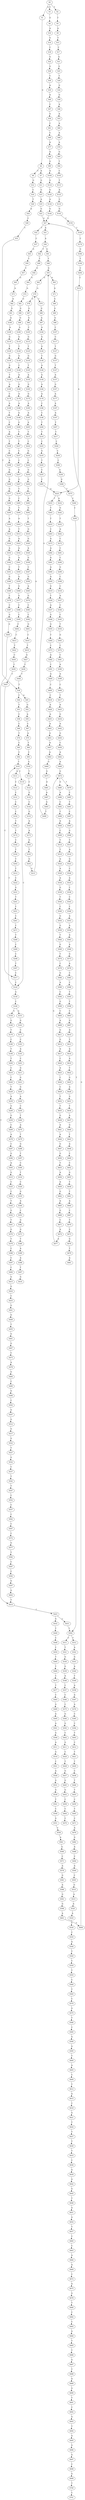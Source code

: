 strict digraph  {
	S0 -> S1 [ label = A ];
	S0 -> S2 [ label = T ];
	S0 -> S3 [ label = C ];
	S1 -> S4 [ label = G ];
	S2 -> S5 [ label = T ];
	S3 -> S6 [ label = G ];
	S4 -> S7 [ label = A ];
	S4 -> S8 [ label = C ];
	S5 -> S9 [ label = A ];
	S6 -> S10 [ label = A ];
	S7 -> S11 [ label = G ];
	S8 -> S12 [ label = G ];
	S9 -> S13 [ label = T ];
	S10 -> S14 [ label = G ];
	S11 -> S15 [ label = G ];
	S12 -> S16 [ label = C ];
	S13 -> S17 [ label = C ];
	S14 -> S18 [ label = C ];
	S15 -> S19 [ label = A ];
	S16 -> S20 [ label = T ];
	S17 -> S21 [ label = A ];
	S18 -> S22 [ label = G ];
	S19 -> S23 [ label = G ];
	S20 -> S24 [ label = A ];
	S21 -> S25 [ label = G ];
	S22 -> S26 [ label = G ];
	S23 -> S27 [ label = G ];
	S24 -> S28 [ label = C ];
	S25 -> S29 [ label = T ];
	S26 -> S30 [ label = C ];
	S27 -> S31 [ label = A ];
	S27 -> S32 [ label = T ];
	S28 -> S33 [ label = T ];
	S29 -> S34 [ label = G ];
	S30 -> S35 [ label = A ];
	S31 -> S36 [ label = A ];
	S32 -> S37 [ label = C ];
	S33 -> S38 [ label = T ];
	S34 -> S39 [ label = G ];
	S35 -> S40 [ label = A ];
	S36 -> S41 [ label = G ];
	S36 -> S42 [ label = T ];
	S37 -> S43 [ label = G ];
	S38 -> S44 [ label = C ];
	S38 -> S45 [ label = A ];
	S39 -> S46 [ label = A ];
	S40 -> S47 [ label = C ];
	S41 -> S48 [ label = T ];
	S42 -> S49 [ label = T ];
	S43 -> S50 [ label = T ];
	S44 -> S51 [ label = T ];
	S45 -> S52 [ label = G ];
	S46 -> S53 [ label = A ];
	S47 -> S54 [ label = G ];
	S48 -> S55 [ label = G ];
	S49 -> S56 [ label = G ];
	S50 -> S57 [ label = C ];
	S51 -> S58 [ label = C ];
	S52 -> S59 [ label = A ];
	S53 -> S60 [ label = A ];
	S54 -> S61 [ label = C ];
	S55 -> S62 [ label = G ];
	S55 -> S63 [ label = A ];
	S56 -> S64 [ label = G ];
	S57 -> S65 [ label = G ];
	S58 -> S66 [ label = C ];
	S59 -> S67 [ label = C ];
	S60 -> S68 [ label = A ];
	S61 -> S69 [ label = C ];
	S62 -> S70 [ label = A ];
	S63 -> S71 [ label = A ];
	S64 -> S72 [ label = A ];
	S65 -> S73 [ label = A ];
	S66 -> S74 [ label = T ];
	S67 -> S75 [ label = A ];
	S68 -> S76 [ label = A ];
	S69 -> S77 [ label = A ];
	S70 -> S78 [ label = G ];
	S70 -> S79 [ label = C ];
	S71 -> S80 [ label = G ];
	S72 -> S81 [ label = G ];
	S73 -> S82 [ label = A ];
	S74 -> S83 [ label = C ];
	S75 -> S84 [ label = T ];
	S76 -> S85 [ label = G ];
	S77 -> S86 [ label = A ];
	S78 -> S87 [ label = G ];
	S79 -> S88 [ label = G ];
	S80 -> S89 [ label = G ];
	S81 -> S90 [ label = G ];
	S82 -> S91 [ label = G ];
	S83 -> S92 [ label = C ];
	S84 -> S93 [ label = C ];
	S85 -> S94 [ label = T ];
	S86 -> S95 [ label = G ];
	S87 -> S96 [ label = G ];
	S88 -> S97 [ label = A ];
	S89 -> S98 [ label = G ];
	S90 -> S99 [ label = G ];
	S91 -> S100 [ label = A ];
	S92 -> S101 [ label = T ];
	S93 -> S102 [ label = G ];
	S94 -> S103 [ label = C ];
	S95 -> S104 [ label = A ];
	S96 -> S105 [ label = C ];
	S97 -> S106 [ label = A ];
	S98 -> S107 [ label = C ];
	S99 -> S108 [ label = A ];
	S100 -> S109 [ label = A ];
	S101 -> S110 [ label = C ];
	S101 -> S111 [ label = A ];
	S102 -> S112 [ label = T ];
	S103 -> S113 [ label = T ];
	S104 -> S114 [ label = G ];
	S105 -> S115 [ label = G ];
	S106 -> S116 [ label = G ];
	S107 -> S117 [ label = C ];
	S108 -> S118 [ label = G ];
	S109 -> S119 [ label = G ];
	S110 -> S120 [ label = C ];
	S111 -> S121 [ label = C ];
	S112 -> S122 [ label = C ];
	S113 -> S123 [ label = A ];
	S114 -> S124 [ label = G ];
	S115 -> S125 [ label = T ];
	S116 -> S126 [ label = G ];
	S117 -> S127 [ label = T ];
	S118 -> S128 [ label = T ];
	S119 -> S129 [ label = T ];
	S120 -> S130 [ label = G ];
	S120 -> S101 [ label = T ];
	S121 -> S131 [ label = C ];
	S122 -> S132 [ label = G ];
	S123 -> S133 [ label = C ];
	S124 -> S134 [ label = A ];
	S125 -> S135 [ label = G ];
	S126 -> S136 [ label = T ];
	S127 -> S137 [ label = G ];
	S128 -> S138 [ label = G ];
	S129 -> S139 [ label = G ];
	S130 -> S140 [ label = C ];
	S131 -> S141 [ label = C ];
	S132 -> S142 [ label = C ];
	S133 -> S143 [ label = G ];
	S134 -> S144 [ label = G ];
	S135 -> S145 [ label = T ];
	S136 -> S146 [ label = A ];
	S137 -> S147 [ label = T ];
	S138 -> S148 [ label = C ];
	S139 -> S149 [ label = G ];
	S140 -> S150 [ label = G ];
	S140 -> S151 [ label = A ];
	S141 -> S152 [ label = C ];
	S142 -> S153 [ label = G ];
	S143 -> S154 [ label = T ];
	S144 -> S27 [ label = G ];
	S145 -> S155 [ label = A ];
	S146 -> S156 [ label = G ];
	S147 -> S157 [ label = A ];
	S148 -> S158 [ label = A ];
	S149 -> S159 [ label = T ];
	S150 -> S160 [ label = G ];
	S151 -> S161 [ label = G ];
	S152 -> S162 [ label = T ];
	S153 -> S163 [ label = A ];
	S154 -> S164 [ label = T ];
	S155 -> S165 [ label = G ];
	S156 -> S166 [ label = A ];
	S157 -> S167 [ label = G ];
	S158 -> S168 [ label = G ];
	S159 -> S169 [ label = A ];
	S160 -> S170 [ label = T ];
	S161 -> S171 [ label = C ];
	S162 -> S172 [ label = T ];
	S163 -> S173 [ label = A ];
	S164 -> S174 [ label = C ];
	S165 -> S175 [ label = G ];
	S166 -> S176 [ label = A ];
	S167 -> S177 [ label = A ];
	S168 -> S178 [ label = A ];
	S169 -> S179 [ label = C ];
	S170 -> S180 [ label = C ];
	S171 -> S181 [ label = C ];
	S172 -> S182 [ label = C ];
	S173 -> S183 [ label = G ];
	S174 -> S184 [ label = G ];
	S175 -> S185 [ label = A ];
	S176 -> S186 [ label = C ];
	S177 -> S187 [ label = A ];
	S178 -> S188 [ label = A ];
	S179 -> S189 [ label = A ];
	S180 -> S190 [ label = T ];
	S181 -> S191 [ label = A ];
	S182 -> S192 [ label = T ];
	S183 -> S193 [ label = T ];
	S184 -> S194 [ label = T ];
	S185 -> S195 [ label = A ];
	S186 -> S196 [ label = C ];
	S187 -> S197 [ label = A ];
	S188 -> S198 [ label = A ];
	S189 -> S199 [ label = T ];
	S190 -> S200 [ label = T ];
	S191 -> S201 [ label = C ];
	S192 -> S202 [ label = T ];
	S193 -> S203 [ label = G ];
	S194 -> S204 [ label = C ];
	S195 -> S205 [ label = A ];
	S196 -> S206 [ label = T ];
	S197 -> S207 [ label = T ];
	S198 -> S208 [ label = G ];
	S199 -> S209 [ label = C ];
	S200 -> S210 [ label = C ];
	S201 -> S211 [ label = G ];
	S202 -> S212 [ label = T ];
	S203 -> S213 [ label = G ];
	S204 -> S214 [ label = C ];
	S205 -> S215 [ label = T ];
	S206 -> S216 [ label = T ];
	S207 -> S217 [ label = T ];
	S208 -> S218 [ label = T ];
	S209 -> S219 [ label = A ];
	S210 -> S220 [ label = C ];
	S211 -> S221 [ label = G ];
	S212 -> S222 [ label = C ];
	S213 -> S70 [ label = A ];
	S214 -> S223 [ label = A ];
	S215 -> S224 [ label = C ];
	S216 -> S225 [ label = C ];
	S217 -> S226 [ label = C ];
	S218 -> S227 [ label = T ];
	S219 -> S228 [ label = T ];
	S220 -> S229 [ label = T ];
	S221 -> S230 [ label = G ];
	S222 -> S231 [ label = G ];
	S223 -> S232 [ label = A ];
	S223 -> S233 [ label = T ];
	S224 -> S234 [ label = G ];
	S225 -> S235 [ label = G ];
	S226 -> S236 [ label = C ];
	S227 -> S237 [ label = C ];
	S228 -> S238 [ label = C ];
	S229 -> S239 [ label = A ];
	S230 -> S240 [ label = A ];
	S231 -> S241 [ label = T ];
	S232 -> S242 [ label = G ];
	S233 -> S243 [ label = T ];
	S234 -> S244 [ label = C ];
	S235 -> S245 [ label = T ];
	S236 -> S246 [ label = C ];
	S237 -> S247 [ label = C ];
	S238 -> S248 [ label = A ];
	S239 -> S249 [ label = G ];
	S240 -> S250 [ label = C ];
	S241 -> S251 [ label = C ];
	S242 -> S252 [ label = T ];
	S243 -> S253 [ label = T ];
	S244 -> S254 [ label = G ];
	S245 -> S255 [ label = C ];
	S246 -> S256 [ label = G ];
	S247 -> S257 [ label = G ];
	S248 -> S258 [ label = G ];
	S249 -> S259 [ label = G ];
	S250 -> S260 [ label = T ];
	S251 -> S261 [ label = C ];
	S252 -> S262 [ label = A ];
	S253 -> S263 [ label = C ];
	S254 -> S264 [ label = G ];
	S255 -> S265 [ label = C ];
	S256 -> S266 [ label = G ];
	S257 -> S267 [ label = G ];
	S258 -> S268 [ label = G ];
	S259 -> S269 [ label = C ];
	S260 -> S270 [ label = A ];
	S261 -> S271 [ label = C ];
	S262 -> S272 [ label = C ];
	S263 -> S273 [ label = A ];
	S264 -> S274 [ label = T ];
	S265 -> S223 [ label = A ];
	S266 -> S275 [ label = T ];
	S267 -> S276 [ label = T ];
	S268 -> S277 [ label = G ];
	S269 -> S278 [ label = A ];
	S270 -> S279 [ label = T ];
	S271 -> S280 [ label = T ];
	S272 -> S281 [ label = C ];
	S273 -> S282 [ label = A ];
	S274 -> S283 [ label = A ];
	S275 -> S284 [ label = C ];
	S276 -> S285 [ label = C ];
	S277 -> S286 [ label = G ];
	S278 -> S287 [ label = C ];
	S279 -> S288 [ label = G ];
	S280 -> S289 [ label = C ];
	S281 -> S290 [ label = C ];
	S282 -> S291 [ label = A ];
	S283 -> S292 [ label = G ];
	S284 -> S293 [ label = C ];
	S285 -> S294 [ label = T ];
	S286 -> S295 [ label = A ];
	S287 -> S296 [ label = G ];
	S288 -> S297 [ label = T ];
	S289 -> S298 [ label = C ];
	S290 -> S299 [ label = G ];
	S291 -> S300 [ label = A ];
	S292 -> S301 [ label = T ];
	S293 -> S302 [ label = T ];
	S294 -> S303 [ label = A ];
	S295 -> S304 [ label = A ];
	S296 -> S305 [ label = A ];
	S297 -> S306 [ label = C ];
	S298 -> S307 [ label = T ];
	S299 -> S308 [ label = C ];
	S300 -> S309 [ label = A ];
	S301 -> S310 [ label = G ];
	S302 -> S311 [ label = C ];
	S302 -> S312 [ label = T ];
	S303 -> S313 [ label = T ];
	S304 -> S314 [ label = A ];
	S305 -> S315 [ label = G ];
	S306 -> S316 [ label = T ];
	S307 -> S317 [ label = C ];
	S308 -> S318 [ label = C ];
	S309 -> S319 [ label = G ];
	S310 -> S320 [ label = G ];
	S311 -> S321 [ label = T ];
	S312 -> S322 [ label = A ];
	S313 -> S323 [ label = A ];
	S314 -> S324 [ label = G ];
	S315 -> S325 [ label = C ];
	S316 -> S326 [ label = C ];
	S317 -> S120 [ label = C ];
	S318 -> S327 [ label = A ];
	S319 -> S328 [ label = T ];
	S320 -> S329 [ label = A ];
	S321 -> S330 [ label = G ];
	S322 -> S331 [ label = G ];
	S323 -> S332 [ label = A ];
	S324 -> S333 [ label = A ];
	S325 -> S334 [ label = C ];
	S326 -> S335 [ label = G ];
	S327 -> S336 [ label = C ];
	S328 -> S337 [ label = A ];
	S329 -> S338 [ label = G ];
	S330 -> S339 [ label = G ];
	S331 -> S340 [ label = A ];
	S332 -> S341 [ label = A ];
	S333 -> S342 [ label = G ];
	S334 -> S343 [ label = T ];
	S335 -> S344 [ label = A ];
	S336 -> S345 [ label = C ];
	S337 -> S346 [ label = G ];
	S338 -> S347 [ label = C ];
	S339 -> S348 [ label = A ];
	S340 -> S349 [ label = T ];
	S341 -> S350 [ label = T ];
	S342 -> S351 [ label = C ];
	S343 -> S352 [ label = G ];
	S344 -> S353 [ label = C ];
	S345 -> S354 [ label = T ];
	S346 -> S355 [ label = G ];
	S347 -> S356 [ label = G ];
	S348 -> S357 [ label = C ];
	S349 -> S358 [ label = A ];
	S350 -> S359 [ label = A ];
	S351 -> S360 [ label = G ];
	S352 -> S361 [ label = T ];
	S353 -> S362 [ label = G ];
	S354 -> S363 [ label = G ];
	S355 -> S364 [ label = T ];
	S356 -> S365 [ label = A ];
	S357 -> S366 [ label = C ];
	S358 -> S367 [ label = A ];
	S359 -> S368 [ label = G ];
	S360 -> S369 [ label = T ];
	S361 -> S370 [ label = G ];
	S362 -> S371 [ label = G ];
	S363 -> S372 [ label = C ];
	S364 -> S373 [ label = C ];
	S365 -> S374 [ label = G ];
	S366 -> S375 [ label = C ];
	S367 -> S376 [ label = A ];
	S368 -> S377 [ label = G ];
	S369 -> S378 [ label = C ];
	S370 -> S379 [ label = T ];
	S371 -> S380 [ label = T ];
	S372 -> S381 [ label = C ];
	S373 -> S382 [ label = A ];
	S374 -> S383 [ label = C ];
	S375 -> S384 [ label = G ];
	S376 -> S385 [ label = C ];
	S377 -> S386 [ label = C ];
	S378 -> S387 [ label = C ];
	S379 -> S388 [ label = C ];
	S380 -> S389 [ label = A ];
	S381 -> S390 [ label = A ];
	S382 -> S391 [ label = C ];
	S383 -> S392 [ label = C ];
	S384 -> S393 [ label = G ];
	S385 -> S394 [ label = C ];
	S386 -> S395 [ label = C ];
	S387 -> S396 [ label = G ];
	S388 -> S397 [ label = C ];
	S389 -> S398 [ label = A ];
	S390 -> S399 [ label = A ];
	S391 -> S400 [ label = A ];
	S392 -> S401 [ label = G ];
	S393 -> S402 [ label = C ];
	S394 -> S403 [ label = T ];
	S395 -> S404 [ label = C ];
	S396 -> S405 [ label = G ];
	S397 -> S406 [ label = C ];
	S398 -> S407 [ label = T ];
	S399 -> S408 [ label = C ];
	S400 -> S409 [ label = C ];
	S401 -> S410 [ label = C ];
	S402 -> S411 [ label = G ];
	S403 -> S412 [ label = C ];
	S404 -> S413 [ label = C ];
	S405 -> S414 [ label = T ];
	S406 -> S415 [ label = G ];
	S407 -> S416 [ label = G ];
	S408 -> S417 [ label = T ];
	S409 -> S418 [ label = C ];
	S410 -> S419 [ label = T ];
	S411 -> S420 [ label = C ];
	S412 -> S421 [ label = T ];
	S413 -> S422 [ label = T ];
	S414 -> S423 [ label = C ];
	S415 -> S424 [ label = G ];
	S417 -> S425 [ label = A ];
	S418 -> S426 [ label = A ];
	S419 -> S427 [ label = A ];
	S420 -> S428 [ label = T ];
	S421 -> S429 [ label = T ];
	S422 -> S430 [ label = C ];
	S423 -> S431 [ label = C ];
	S423 -> S432 [ label = G ];
	S424 -> S433 [ label = C ];
	S425 -> S434 [ label = G ];
	S426 -> S435 [ label = A ];
	S427 -> S436 [ label = C ];
	S428 -> S437 [ label = G ];
	S429 -> S438 [ label = C ];
	S430 -> S439 [ label = C ];
	S431 -> S302 [ label = T ];
	S432 -> S440 [ label = T ];
	S433 -> S441 [ label = G ];
	S434 -> S442 [ label = A ];
	S435 -> S443 [ label = A ];
	S436 -> S444 [ label = T ];
	S437 -> S445 [ label = G ];
	S438 -> S446 [ label = T ];
	S439 -> S447 [ label = T ];
	S440 -> S448 [ label = C ];
	S441 -> S449 [ label = G ];
	S442 -> S450 [ label = G ];
	S443 -> S451 [ label = G ];
	S444 -> S38 [ label = T ];
	S445 -> S452 [ label = G ];
	S446 -> S453 [ label = T ];
	S447 -> S317 [ label = C ];
	S448 -> S454 [ label = C ];
	S449 -> S455 [ label = T ];
	S450 -> S456 [ label = C ];
	S451 -> S457 [ label = A ];
	S452 -> S458 [ label = C ];
	S453 -> S459 [ label = C ];
	S454 -> S460 [ label = T ];
	S455 -> S461 [ label = G ];
	S456 -> S462 [ label = A ];
	S457 -> S463 [ label = A ];
	S458 -> S464 [ label = C ];
	S459 -> S465 [ label = T ];
	S460 -> S466 [ label = T ];
	S461 -> S467 [ label = G ];
	S462 -> S468 [ label = A ];
	S463 -> S469 [ label = G ];
	S464 -> S470 [ label = C ];
	S465 -> S471 [ label = C ];
	S466 -> S472 [ label = C ];
	S467 -> S473 [ label = C ];
	S468 -> S474 [ label = G ];
	S469 -> S475 [ label = G ];
	S471 -> S476 [ label = A ];
	S472 -> S477 [ label = T ];
	S473 -> S478 [ label = A ];
	S474 -> S479 [ label = T ];
	S474 -> S480 [ label = G ];
	S475 -> S481 [ label = A ];
	S476 -> S482 [ label = G ];
	S477 -> S483 [ label = C ];
	S478 -> S484 [ label = G ];
	S479 -> S485 [ label = C ];
	S480 -> S486 [ label = A ];
	S481 -> S487 [ label = A ];
	S482 -> S488 [ label = A ];
	S483 -> S489 [ label = G ];
	S484 -> S490 [ label = C ];
	S485 -> S491 [ label = T ];
	S486 -> S492 [ label = C ];
	S487 -> S493 [ label = G ];
	S488 -> S494 [ label = C ];
	S489 -> S495 [ label = A ];
	S490 -> S496 [ label = G ];
	S491 -> S497 [ label = C ];
	S492 -> S498 [ label = T ];
	S493 -> S499 [ label = T ];
	S494 -> S500 [ label = A ];
	S495 -> S501 [ label = A ];
	S496 -> S502 [ label = C ];
	S497 -> S503 [ label = A ];
	S498 -> S504 [ label = A ];
	S499 -> S55 [ label = G ];
	S500 -> S505 [ label = C ];
	S501 -> S506 [ label = G ];
	S502 -> S507 [ label = G ];
	S503 -> S508 [ label = G ];
	S504 -> S509 [ label = C ];
	S505 -> S510 [ label = G ];
	S506 -> S511 [ label = A ];
	S507 -> S512 [ label = G ];
	S508 -> S513 [ label = T ];
	S509 -> S514 [ label = T ];
	S510 -> S515 [ label = A ];
	S511 -> S516 [ label = G ];
	S512 -> S517 [ label = G ];
	S513 -> S518 [ label = A ];
	S514 -> S519 [ label = T ];
	S515 -> S520 [ label = A ];
	S516 -> S521 [ label = C ];
	S517 -> S522 [ label = G ];
	S518 -> S523 [ label = G ];
	S519 -> S524 [ label = A ];
	S520 -> S525 [ label = A ];
	S521 -> S526 [ label = A ];
	S522 -> S527 [ label = T ];
	S523 -> S528 [ label = C ];
	S524 -> S529 [ label = A ];
	S525 -> S530 [ label = C ];
	S526 -> S531 [ label = G ];
	S527 -> S532 [ label = G ];
	S528 -> S533 [ label = A ];
	S529 -> S534 [ label = A ];
	S530 -> S535 [ label = C ];
	S531 -> S536 [ label = G ];
	S532 -> S537 [ label = C ];
	S533 -> S538 [ label = C ];
	S534 -> S539 [ label = G ];
	S535 -> S540 [ label = A ];
	S536 -> S541 [ label = T ];
	S537 -> S542 [ label = T ];
	S538 -> S543 [ label = C ];
	S539 -> S544 [ label = T ];
	S540 -> S545 [ label = T ];
	S541 -> S546 [ label = C ];
	S542 -> S547 [ label = T ];
	S543 -> S548 [ label = C ];
	S544 -> S549 [ label = C ];
	S545 -> S550 [ label = C ];
	S546 -> S551 [ label = G ];
	S547 -> S552 [ label = C ];
	S548 -> S553 [ label = A ];
	S549 -> S554 [ label = G ];
	S550 -> S555 [ label = T ];
	S551 -> S556 [ label = C ];
	S552 -> S557 [ label = C ];
	S553 -> S558 [ label = A ];
	S554 -> S559 [ label = G ];
	S555 -> S560 [ label = C ];
	S556 -> S561 [ label = A ];
	S557 -> S562 [ label = C ];
	S558 -> S563 [ label = A ];
	S559 -> S564 [ label = T ];
	S560 -> S565 [ label = T ];
	S561 -> S566 [ label = G ];
	S562 -> S567 [ label = C ];
	S563 -> S568 [ label = A ];
	S564 -> S569 [ label = G ];
	S565 -> S570 [ label = C ];
	S566 -> S571 [ label = C ];
	S567 -> S572 [ label = C ];
	S568 -> S573 [ label = G ];
	S569 -> S574 [ label = T ];
	S570 -> S575 [ label = G ];
	S571 -> S576 [ label = A ];
	S572 -> S577 [ label = G ];
	S573 -> S578 [ label = A ];
	S574 -> S579 [ label = C ];
	S575 -> S580 [ label = T ];
	S576 -> S581 [ label = G ];
	S577 -> S582 [ label = T ];
	S578 -> S583 [ label = C ];
	S579 -> S584 [ label = G ];
	S580 -> S585 [ label = C ];
	S581 -> S586 [ label = A ];
	S582 -> S587 [ label = C ];
	S583 -> S588 [ label = C ];
	S584 -> S589 [ label = A ];
	S585 -> S590 [ label = G ];
	S586 -> S591 [ label = G ];
	S587 -> S592 [ label = C ];
	S588 -> S593 [ label = T ];
	S589 -> S594 [ label = C ];
	S590 -> S595 [ label = G ];
	S591 -> S596 [ label = G ];
	S592 -> S597 [ label = G ];
	S593 -> S598 [ label = T ];
	S594 -> S599 [ label = G ];
	S595 -> S600 [ label = T ];
	S596 -> S601 [ label = A ];
	S597 -> S602 [ label = G ];
	S598 -> S603 [ label = C ];
	S599 -> S604 [ label = C ];
	S600 -> S605 [ label = A ];
	S601 -> S606 [ label = G ];
	S602 -> S414 [ label = T ];
	S603 -> S607 [ label = G ];
	S604 -> S608 [ label = A ];
	S605 -> S609 [ label = C ];
	S606 -> S27 [ label = G ];
	S607 -> S610 [ label = A ];
	S608 -> S611 [ label = G ];
	S609 -> S612 [ label = T ];
	S610 -> S613 [ label = T ];
	S611 -> S614 [ label = G ];
	S612 -> S615 [ label = A ];
	S613 -> S616 [ label = A ];
	S614 -> S617 [ label = A ];
	S615 -> S618 [ label = C ];
	S616 -> S619 [ label = A ];
	S617 -> S620 [ label = C ];
	S618 -> S621 [ label = G ];
	S619 -> S622 [ label = T ];
	S620 -> S623 [ label = A ];
	S621 -> S624 [ label = T ];
	S622 -> S625 [ label = G ];
	S623 -> S626 [ label = C ];
	S624 -> S627 [ label = T ];
	S625 -> S628 [ label = A ];
	S626 -> S629 [ label = C ];
	S627 -> S630 [ label = T ];
	S628 -> S631 [ label = G ];
	S629 -> S632 [ label = T ];
	S630 -> S633 [ label = T ];
	S631 -> S634 [ label = T ];
	S632 -> S635 [ label = T ];
	S633 -> S636 [ label = C ];
	S634 -> S637 [ label = A ];
	S635 -> S638 [ label = G ];
	S636 -> S639 [ label = G ];
	S637 -> S640 [ label = G ];
	S638 -> S641 [ label = A ];
	S639 -> S642 [ label = G ];
	S640 -> S643 [ label = T ];
	S641 -> S644 [ label = A ];
	S642 -> S645 [ label = G ];
	S643 -> S646 [ label = A ];
	S644 -> S647 [ label = G ];
	S645 -> S648 [ label = T ];
	S646 -> S649 [ label = C ];
	S647 -> S650 [ label = G ];
	S648 -> S651 [ label = A ];
	S649 -> S652 [ label = C ];
	S650 -> S653 [ label = T ];
	S651 -> S654 [ label = G ];
	S652 -> S655 [ label = G ];
	S653 -> S656 [ label = A ];
	S654 -> S657 [ label = T ];
	S655 -> S658 [ label = T ];
	S656 -> S659 [ label = A ];
	S657 -> S660 [ label = C ];
	S658 -> S661 [ label = T ];
	S659 -> S662 [ label = G ];
	S660 -> S663 [ label = C ];
	S661 -> S664 [ label = A ];
	S662 -> S665 [ label = A ];
	S663 -> S666 [ label = A ];
	S664 -> S667 [ label = C ];
	S665 -> S668 [ label = G ];
	S666 -> S669 [ label = A ];
	S667 -> S670 [ label = T ];
	S668 -> S671 [ label = C ];
	S669 -> S672 [ label = C ];
	S670 -> S673 [ label = C ];
	S671 -> S674 [ label = A ];
	S672 -> S675 [ label = A ];
	S673 -> S676 [ label = G ];
	S674 -> S677 [ label = A ];
	S675 -> S678 [ label = G ];
	S676 -> S679 [ label = T ];
	S677 -> S474 [ label = G ];
	S678 -> S680 [ label = T ];
	S679 -> S681 [ label = A ];
	S680 -> S682 [ label = C ];
	S682 -> S683 [ label = C ];
	S683 -> S684 [ label = G ];
	S684 -> S685 [ label = T ];
	S685 -> S686 [ label = T ];
	S686 -> S687 [ label = G ];
	S687 -> S688 [ label = T ];
	S688 -> S689 [ label = A ];
	S689 -> S690 [ label = G ];
	S690 -> S691 [ label = T ];
	S691 -> S692 [ label = C ];
	S692 -> S693 [ label = G ];
	S693 -> S694 [ label = T ];
	S694 -> S695 [ label = A ];
	S695 -> S696 [ label = G ];
	S696 -> S697 [ label = G ];
	S697 -> S698 [ label = C ];
	S698 -> S699 [ label = G ];
	S699 -> S700 [ label = T ];
	S700 -> S701 [ label = C ];
}
